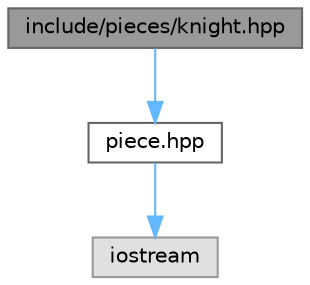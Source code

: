digraph "include/pieces/knight.hpp"
{
 // LATEX_PDF_SIZE
  bgcolor="transparent";
  edge [fontname=Helvetica,fontsize=10,labelfontname=Helvetica,labelfontsize=10];
  node [fontname=Helvetica,fontsize=10,shape=box,height=0.2,width=0.4];
  Node1 [label="include/pieces/knight.hpp",height=0.2,width=0.4,color="gray40", fillcolor="grey60", style="filled", fontcolor="black",tooltip="Subclasse com a lógica do knight."];
  Node1 -> Node2 [color="steelblue1",style="solid"];
  Node2 [label="piece.hpp",height=0.2,width=0.4,color="grey40", fillcolor="white", style="filled",URL="$piece_8hpp.html",tooltip="Superclasse com a lógica de piece."];
  Node2 -> Node3 [color="steelblue1",style="solid"];
  Node3 [label="iostream",height=0.2,width=0.4,color="grey60", fillcolor="#E0E0E0", style="filled",tooltip=" "];
}
